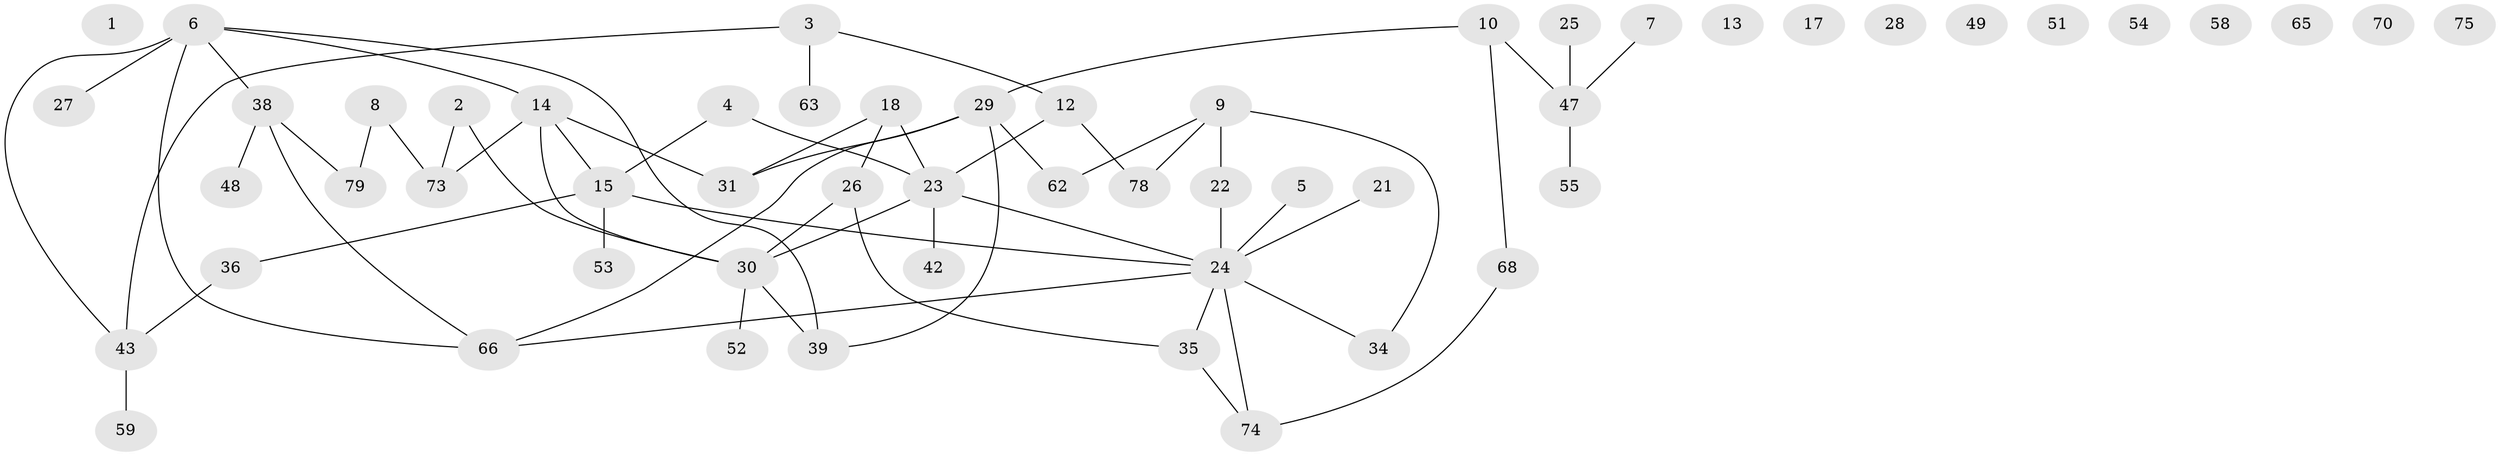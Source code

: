 // original degree distribution, {1: 0.1875, 2: 0.325, 4: 0.1, 3: 0.2, 0: 0.125, 5: 0.025, 6: 0.025, 7: 0.0125}
// Generated by graph-tools (version 1.1) at 2025/41/03/06/25 10:41:20]
// undirected, 55 vertices, 62 edges
graph export_dot {
graph [start="1"]
  node [color=gray90,style=filled];
  1 [super="+64"];
  2 [super="+11"];
  3 [super="+40"];
  4 [super="+20"];
  5 [super="+60"];
  6 [super="+46"];
  7;
  8 [super="+16"];
  9 [super="+72"];
  10 [super="+19"];
  12 [super="+80"];
  13;
  14 [super="+76"];
  15 [super="+67"];
  17;
  18;
  21;
  22 [super="+32"];
  23 [super="+37"];
  24 [super="+56"];
  25;
  26 [super="+69"];
  27;
  28;
  29 [super="+45"];
  30 [super="+33"];
  31 [super="+71"];
  34;
  35 [super="+41"];
  36 [super="+61"];
  38 [super="+57"];
  39;
  42;
  43 [super="+44"];
  47 [super="+50"];
  48;
  49;
  51;
  52;
  53;
  54;
  55;
  58;
  59;
  62;
  63;
  65;
  66;
  68;
  70;
  73;
  74 [super="+77"];
  75;
  78;
  79;
  2 -- 73;
  2 -- 30;
  3 -- 12;
  3 -- 63;
  3 -- 43;
  4 -- 23;
  4 -- 15;
  5 -- 24;
  6 -- 43;
  6 -- 66;
  6 -- 38;
  6 -- 39;
  6 -- 27;
  6 -- 14;
  7 -- 47;
  8 -- 73;
  8 -- 79;
  9 -- 78;
  9 -- 62;
  9 -- 34;
  9 -- 22 [weight=2];
  10 -- 29;
  10 -- 68;
  10 -- 47;
  12 -- 78;
  12 -- 23;
  14 -- 73;
  14 -- 30;
  14 -- 31;
  14 -- 15;
  15 -- 24;
  15 -- 53;
  15 -- 36;
  18 -- 23;
  18 -- 31;
  18 -- 26;
  21 -- 24;
  22 -- 24;
  23 -- 24;
  23 -- 42;
  23 -- 30;
  24 -- 34;
  24 -- 66;
  24 -- 74;
  24 -- 35;
  25 -- 47;
  26 -- 30;
  26 -- 35;
  29 -- 39;
  29 -- 66;
  29 -- 62;
  29 -- 31;
  30 -- 39;
  30 -- 52;
  35 -- 74;
  36 -- 43;
  38 -- 48;
  38 -- 66;
  38 -- 79;
  43 -- 59;
  47 -- 55;
  68 -- 74;
}
